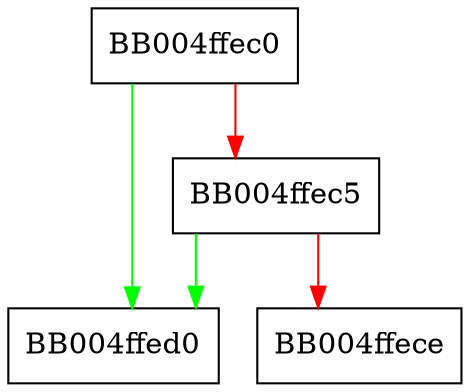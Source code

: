 digraph ossl_quic_rxfc_init {
  node [shape="box"];
  graph [splines=ortho];
  BB004ffec0 -> BB004ffed0 [color="green"];
  BB004ffec0 -> BB004ffec5 [color="red"];
  BB004ffec5 -> BB004ffed0 [color="green"];
  BB004ffec5 -> BB004ffece [color="red"];
}